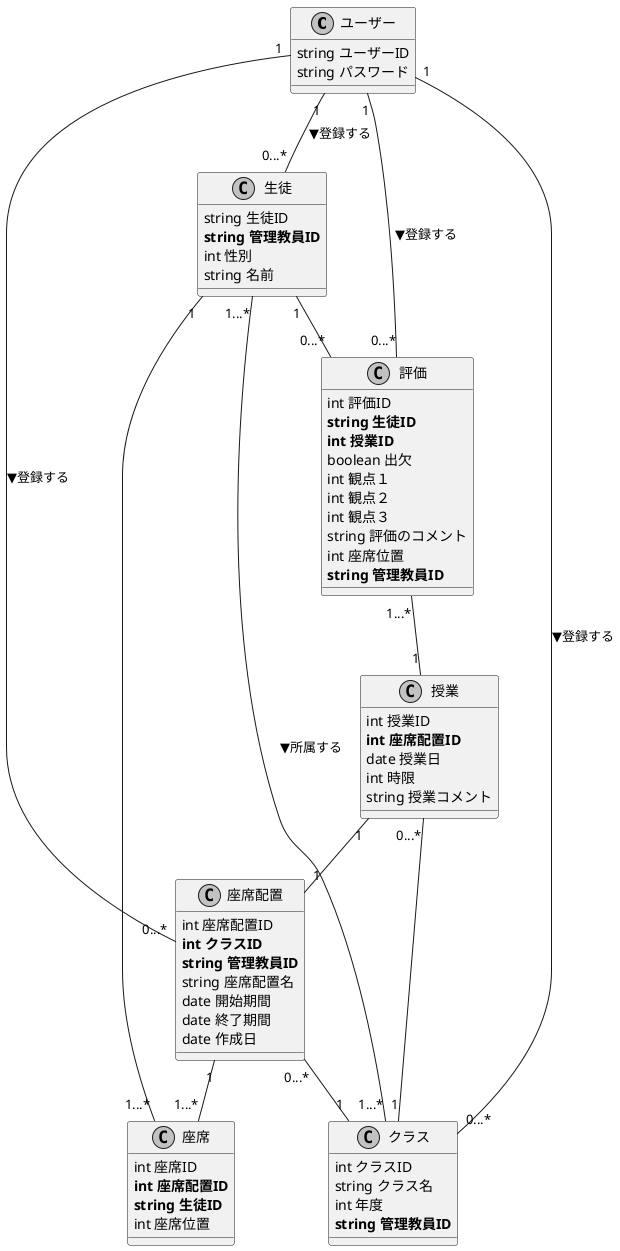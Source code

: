 @startuml class_diagram
skinparam monochrome true
skinparam shadowing false
' クラスを定義

class ユーザー{
    string ユーザーID
    string パスワード
}

class 生徒{
    string 生徒ID
    **string 管理教員ID**
    int 性別
    string 名前
}
class クラス{
    int クラスID
    string クラス名
    int 年度
    **string 管理教員ID**
}

class 座席配置{
    int 座席配置ID
    **int クラスID**
    **string 管理教員ID**
    string 座席配置名
    date 開始期間
    date 終了期間
    date 作成日
}
class 座席{
    int 座席ID
    **int 座席配置ID**
    **string 生徒ID**
    int 座席位置
}
class 評価{
    int 評価ID
    **string 生徒ID**
    **int 授業ID**
    boolean 出欠
    int 観点１
    int 観点２
    int 観点３
    string 評価のコメント
    int 座席位置
    **string 管理教員ID**
}

class 授業{
    int 授業ID
    **int 座席配置ID**
    date 授業日
    int 時限
    string 授業コメント
}


' 関係を定義
'left to right direction

座席配置 "1"--"1...*" 座席
評価 "1...*" -- "1"  授業
生徒 "1...*" -- "1...*" クラス :▼所属する
生徒"1" -- "0...*" 評価
ユーザー"1" -- "0...*" 生徒 :▼登録する
ユーザー"1" -- "0...*" 座席配置 :▼登録する
ユーザー"1" -- "0...*" クラス :▼登録する
座席配置 "0...*" -- "1"クラス
座席 "1...*" -- "1" 生徒
評価 "0...*" -- "1" ユーザー :▼登録する
授業 "0...*"-- "1"クラス
授業 "1"-- "1" 座席配置
' umlの終了を宣言
@enduml